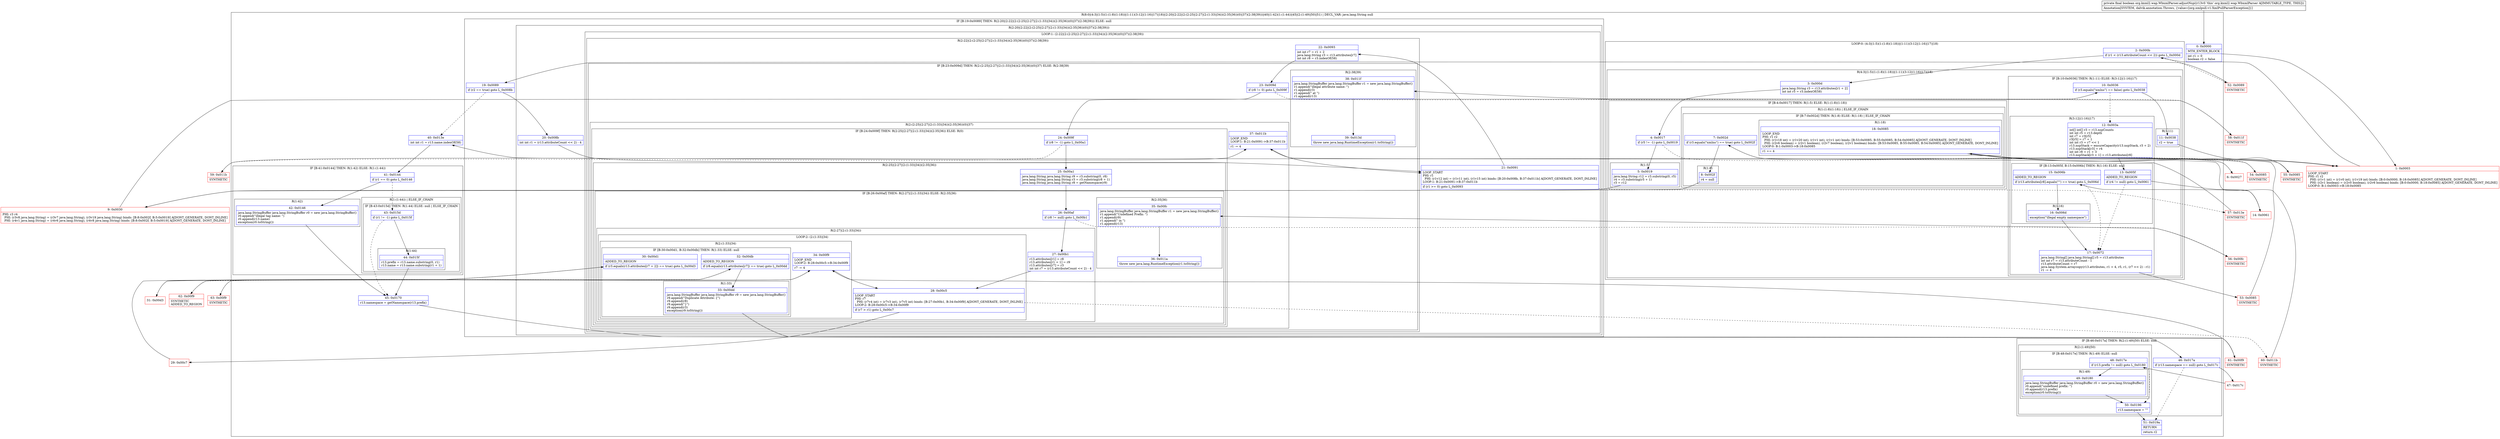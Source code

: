 digraph "CFG fororg.kxml2.wap.WbxmlParser.adjustNsp()Z" {
subgraph cluster_Region_1838759305 {
label = "R(8:0|(4:3|(1:5)(1:(1:8)(1:18))|(1:11)(3:12|(1:16)|17)|18)|(2:20|(2:22|(2:(2:25|(2:27|(2:(1:33)|34))(2:35|36))(0)|37)(2:38|39)))|40|(1:42)(1:(1:44))|45|(2:(1:49)|50)|51) | DECL_VAR: java.lang.String null\l";
node [shape=record,color=blue];
Node_0 [shape=record,label="{0\:\ 0x0000|MTH_ENTER_BLOCK\l|int r1 = 0\lboolean r2 = false\l}"];
subgraph cluster_LoopRegion_1051511899 {
label = "LOOP:0: (4:3|(1:5)(1:(1:8)(1:18))|(1:11)(3:12|(1:16)|17)|18)";
node [shape=record,color=blue];
Node_2 [shape=record,label="{2\:\ 0x000b|if (r1 \< (r13.attributeCount \<\< 2)) goto L_0x000d\l}"];
subgraph cluster_Region_2112033100 {
label = "R(4:3|(1:5)(1:(1:8)(1:18))|(1:11)(3:12|(1:16)|17)|18)";
node [shape=record,color=blue];
Node_3 [shape=record,label="{3\:\ 0x000d|java.lang.String r3 = r13.attributes[r1 + 2]\lint int r5 = r3.indexOf(58)\l}"];
subgraph cluster_IfRegion_2051950809 {
label = "IF [B:4:0x0017] THEN: R(1:5) ELSE: R(1:(1:8)(1:18))";
node [shape=record,color=blue];
Node_4 [shape=record,label="{4\:\ 0x0017|if (r5 != \-1) goto L_0x0019\l}"];
subgraph cluster_Region_300062814 {
label = "R(1:5)";
node [shape=record,color=blue];
Node_5 [shape=record,label="{5\:\ 0x0019|java.lang.String r12 = r3.substring(0, r5)\lr4 = r3.substring(r5 + 1)\lr3 = r12\l}"];
}
subgraph cluster_Region_924780610 {
label = "R(1:(1:8)(1:18)) | ELSE_IF_CHAIN\l";
node [shape=record,color=blue];
subgraph cluster_IfRegion_376978515 {
label = "IF [B:7:0x002d] THEN: R(1:8) ELSE: R(1:18) | ELSE_IF_CHAIN\l";
node [shape=record,color=blue];
Node_7 [shape=record,label="{7\:\ 0x002d|if (r3.equals(\"xmlns\") == true) goto L_0x002f\l}"];
subgraph cluster_Region_2137722790 {
label = "R(1:8)";
node [shape=record,color=blue];
Node_8 [shape=record,label="{8\:\ 0x002f|r4 = null\l}"];
}
subgraph cluster_Region_410365156 {
label = "R(1:18)";
node [shape=record,color=blue];
Node_18 [shape=record,label="{18\:\ 0x0085|LOOP_END\lPHI: r1 r2 \l  PHI: (r1v18 int) = (r1v20 int), (r1v1 int), (r1v1 int) binds: [B:53:0x0085, B:55:0x0085, B:54:0x0085] A[DONT_GENERATE, DONT_INLINE]\l  PHI: (r2v6 boolean) = (r2v1 boolean), (r2v7 boolean), (r2v1 boolean) binds: [B:53:0x0085, B:55:0x0085, B:54:0x0085] A[DONT_GENERATE, DONT_INLINE]\lLOOP:0: B:1:0x0003\-\>B:18:0x0085\l|r1 += 4\l}"];
}
}
}
}
subgraph cluster_IfRegion_122056266 {
label = "IF [B:10:0x0036] THEN: R(1:11) ELSE: R(3:12|(1:16)|17)";
node [shape=record,color=blue];
Node_10 [shape=record,label="{10\:\ 0x0036|if (r3.equals(\"xmlns\") == false) goto L_0x0038\l}"];
subgraph cluster_Region_185292262 {
label = "R(1:11)";
node [shape=record,color=blue];
Node_11 [shape=record,label="{11\:\ 0x0038|r2 = true\l}"];
}
subgraph cluster_Region_444456936 {
label = "R(3:12|(1:16)|17)";
node [shape=record,color=blue];
Node_12 [shape=record,label="{12\:\ 0x003a|int[] int[] r3 = r13.nspCounts\lint int r5 = r13.depth\lint r7 = r3[r5]\lr3[r5] = r7 + 1\lint int r3 = r7 \<\< 1\lr13.nspStack = ensureCapacity(r13.nspStack, r3 + 2)\lr13.nspStack[r3] = r4\lint int r8 = r1 + 3\lr13.nspStack[r3 + 1] = r13.attributes[r8]\l}"];
subgraph cluster_IfRegion_681983676 {
label = "IF [B:13:0x005f, B:15:0x006b] THEN: R(1:16) ELSE: null";
node [shape=record,color=blue];
Node_13 [shape=record,label="{13\:\ 0x005f|ADDED_TO_REGION\l|if (r4 != null) goto L_0x0061\l}"];
Node_15 [shape=record,label="{15\:\ 0x006b|ADDED_TO_REGION\l|if (r13.attributes[r8].equals(\"\") == true) goto L_0x006d\l}"];
subgraph cluster_Region_2010213960 {
label = "R(1:16)";
node [shape=record,color=blue];
Node_16 [shape=record,label="{16\:\ 0x006d|exception(\"illegal empty namespace\")\l}"];
}
}
Node_17 [shape=record,label="{17\:\ 0x0072|java.lang.String[] java.lang.String[] r5 = r13.attributes\lint int r7 = r13.attributeCount \- 1\lr13.attributeCount = r7\ljava.lang.System.arraycopy(r13.attributes, r1 + 4, r5, r1, (r7 \<\< 2) \- r1)\lr1 \-= 4\l}"];
}
}
Node_18 [shape=record,label="{18\:\ 0x0085|LOOP_END\lPHI: r1 r2 \l  PHI: (r1v18 int) = (r1v20 int), (r1v1 int), (r1v1 int) binds: [B:53:0x0085, B:55:0x0085, B:54:0x0085] A[DONT_GENERATE, DONT_INLINE]\l  PHI: (r2v6 boolean) = (r2v1 boolean), (r2v7 boolean), (r2v1 boolean) binds: [B:53:0x0085, B:55:0x0085, B:54:0x0085] A[DONT_GENERATE, DONT_INLINE]\lLOOP:0: B:1:0x0003\-\>B:18:0x0085\l|r1 += 4\l}"];
}
}
subgraph cluster_IfRegion_1854364858 {
label = "IF [B:19:0x0089] THEN: R(2:20|(2:22|(2:(2:25|(2:27|(2:(1:33)|34))(2:35|36))(0)|37)(2:38|39))) ELSE: null";
node [shape=record,color=blue];
Node_19 [shape=record,label="{19\:\ 0x0089|if (r2 == true) goto L_0x008b\l}"];
subgraph cluster_Region_689192263 {
label = "R(2:20|(2:22|(2:(2:25|(2:27|(2:(1:33)|34))(2:35|36))(0)|37)(2:38|39)))";
node [shape=record,color=blue];
Node_20 [shape=record,label="{20\:\ 0x008b|int int r1 = (r13.attributeCount \<\< 2) \- 4\l}"];
subgraph cluster_LoopRegion_1243821553 {
label = "LOOP:1: (2:22|(2:(2:25|(2:27|(2:(1:33)|34))(2:35|36))(0)|37)(2:38|39))";
node [shape=record,color=blue];
Node_21 [shape=record,label="{21\:\ 0x0091|LOOP_START\lPHI: r1 \l  PHI: (r1v12 int) = (r1v11 int), (r1v15 int) binds: [B:20:0x008b, B:37:0x011b] A[DONT_GENERATE, DONT_INLINE]\lLOOP:1: B:21:0x0091\-\>B:37:0x011b\l|if (r1 \>= 0) goto L_0x0093\l}"];
subgraph cluster_Region_890714658 {
label = "R(2:22|(2:(2:25|(2:27|(2:(1:33)|34))(2:35|36))(0)|37)(2:38|39))";
node [shape=record,color=blue];
Node_22 [shape=record,label="{22\:\ 0x0093|int int r7 = r1 + 2\ljava.lang.String r3 = r13.attributes[r7]\lint int r8 = r3.indexOf(58)\l}"];
subgraph cluster_IfRegion_1897802208 {
label = "IF [B:23:0x009d] THEN: R(2:(2:25|(2:27|(2:(1:33)|34))(2:35|36))(0)|37) ELSE: R(2:38|39)";
node [shape=record,color=blue];
Node_23 [shape=record,label="{23\:\ 0x009d|if (r8 != 0) goto L_0x009f\l}"];
subgraph cluster_Region_677447906 {
label = "R(2:(2:25|(2:27|(2:(1:33)|34))(2:35|36))(0)|37)";
node [shape=record,color=blue];
subgraph cluster_IfRegion_1395616281 {
label = "IF [B:24:0x009f] THEN: R(2:25|(2:27|(2:(1:33)|34))(2:35|36)) ELSE: R(0)";
node [shape=record,color=blue];
Node_24 [shape=record,label="{24\:\ 0x009f|if (r8 != \-1) goto L_0x00a1\l}"];
subgraph cluster_Region_1312349300 {
label = "R(2:25|(2:27|(2:(1:33)|34))(2:35|36))";
node [shape=record,color=blue];
Node_25 [shape=record,label="{25\:\ 0x00a1|java.lang.String java.lang.String r9 = r3.substring(0, r8)\ljava.lang.String java.lang.String r3 = r3.substring(r8 + 1)\ljava.lang.String java.lang.String r8 = getNamespace(r9)\l}"];
subgraph cluster_IfRegion_546711353 {
label = "IF [B:26:0x00af] THEN: R(2:27|(2:(1:33)|34)) ELSE: R(2:35|36)";
node [shape=record,color=blue];
Node_26 [shape=record,label="{26\:\ 0x00af|if (r8 != null) goto L_0x00b1\l}"];
subgraph cluster_Region_1029822402 {
label = "R(2:27|(2:(1:33)|34))";
node [shape=record,color=blue];
Node_27 [shape=record,label="{27\:\ 0x00b1|r13.attributes[r1] = r8\lr13.attributes[r1 + 1] = r9\lr13.attributes[r7] = r3\lint int r7 = (r13.attributeCount \<\< 2) \- 4\l}"];
subgraph cluster_LoopRegion_493350548 {
label = "LOOP:2: (2:(1:33)|34)";
node [shape=record,color=blue];
Node_28 [shape=record,label="{28\:\ 0x00c5|LOOP_START\lPHI: r7 \l  PHI: (r7v4 int) = (r7v3 int), (r7v5 int) binds: [B:27:0x00b1, B:34:0x00f9] A[DONT_GENERATE, DONT_INLINE]\lLOOP:2: B:28:0x00c5\-\>B:34:0x00f9\l|if (r7 \> r1) goto L_0x00c7\l}"];
subgraph cluster_Region_502010664 {
label = "R(2:(1:33)|34)";
node [shape=record,color=blue];
subgraph cluster_IfRegion_135299649 {
label = "IF [B:30:0x00d1, B:32:0x00db] THEN: R(1:33) ELSE: null";
node [shape=record,color=blue];
Node_30 [shape=record,label="{30\:\ 0x00d1|ADDED_TO_REGION\l|if (r3.equals(r13.attributes[r7 + 2]) == true) goto L_0x00d3\l}"];
Node_32 [shape=record,label="{32\:\ 0x00db|ADDED_TO_REGION\l|if (r8.equals(r13.attributes[r7]) == true) goto L_0x00dd\l}"];
subgraph cluster_Region_138537866 {
label = "R(1:33)";
node [shape=record,color=blue];
Node_33 [shape=record,label="{33\:\ 0x00dd|java.lang.StringBuffer java.lang.StringBuffer r9 = new java.lang.StringBuffer()\lr9.append(\"Duplicate Attribute: \{\")\lr9.append(r8)\lr9.append(\"\}\")\lr9.append(r3)\lexception(r9.toString())\l}"];
}
}
Node_34 [shape=record,label="{34\:\ 0x00f9|LOOP_END\lLOOP:2: B:28:0x00c5\-\>B:34:0x00f9\l|r7 \-= 4\l}"];
}
}
}
subgraph cluster_Region_1543296884 {
label = "R(2:35|36)";
node [shape=record,color=blue];
Node_35 [shape=record,label="{35\:\ 0x00fc|java.lang.StringBuffer java.lang.StringBuffer r1 = new java.lang.StringBuffer()\lr1.append(\"Undefined Prefix: \")\lr1.append(r9)\lr1.append(\" in \")\lr1.append(r13)\l}"];
Node_36 [shape=record,label="{36\:\ 0x011a|throw new java.lang.RuntimeException(r1.toString())\l}"];
}
}
}
subgraph cluster_Region_1443433749 {
label = "R(0)";
node [shape=record,color=blue];
}
}
Node_37 [shape=record,label="{37\:\ 0x011b|LOOP_END\lLOOP:1: B:21:0x0091\-\>B:37:0x011b\l|r1 \-= 4\l}"];
}
subgraph cluster_Region_1123166651 {
label = "R(2:38|39)";
node [shape=record,color=blue];
Node_38 [shape=record,label="{38\:\ 0x011f|java.lang.StringBuffer java.lang.StringBuffer r1 = new java.lang.StringBuffer()\lr1.append(\"illegal attribute name: \")\lr1.append(r3)\lr1.append(\" at \")\lr1.append(r13)\l}"];
Node_39 [shape=record,label="{39\:\ 0x013d|throw new java.lang.RuntimeException(r1.toString())\l}"];
}
}
}
}
}
}
Node_40 [shape=record,label="{40\:\ 0x013e|int int r1 = r13.name.indexOf(58)\l}"];
subgraph cluster_IfRegion_443632669 {
label = "IF [B:41:0x0144] THEN: R(1:42) ELSE: R(1:(1:44))";
node [shape=record,color=blue];
Node_41 [shape=record,label="{41\:\ 0x0144|if (r1 == 0) goto L_0x0146\l}"];
subgraph cluster_Region_1462046154 {
label = "R(1:42)";
node [shape=record,color=blue];
Node_42 [shape=record,label="{42\:\ 0x0146|java.lang.StringBuffer java.lang.StringBuffer r0 = new java.lang.StringBuffer()\lr0.append(\"illegal tag name: \")\lr0.append(r13.name)\lexception(r0.toString())\l}"];
}
subgraph cluster_Region_927515599 {
label = "R(1:(1:44)) | ELSE_IF_CHAIN\l";
node [shape=record,color=blue];
subgraph cluster_IfRegion_1122473244 {
label = "IF [B:43:0x015d] THEN: R(1:44) ELSE: null | ELSE_IF_CHAIN\l";
node [shape=record,color=blue];
Node_43 [shape=record,label="{43\:\ 0x015d|if (r1 != \-1) goto L_0x015f\l}"];
subgraph cluster_Region_328359107 {
label = "R(1:44)";
node [shape=record,color=blue];
Node_44 [shape=record,label="{44\:\ 0x015f|r13.prefix = r13.name.substring(0, r1)\lr13.name = r13.name.substring(r1 + 1)\l}"];
}
}
}
}
Node_45 [shape=record,label="{45\:\ 0x0170|r13.namespace = getNamespace(r13.prefix)\l}"];
subgraph cluster_IfRegion_2019197052 {
label = "IF [B:46:0x017a] THEN: R(2:(1:49)|50) ELSE: null";
node [shape=record,color=blue];
Node_46 [shape=record,label="{46\:\ 0x017a|if (r13.namespace == null) goto L_0x017c\l}"];
subgraph cluster_Region_67437073 {
label = "R(2:(1:49)|50)";
node [shape=record,color=blue];
subgraph cluster_IfRegion_452646433 {
label = "IF [B:48:0x017e] THEN: R(1:49) ELSE: null";
node [shape=record,color=blue];
Node_48 [shape=record,label="{48\:\ 0x017e|if (r13.prefix != null) goto L_0x0180\l}"];
subgraph cluster_Region_1201971335 {
label = "R(1:49)";
node [shape=record,color=blue];
Node_49 [shape=record,label="{49\:\ 0x0180|java.lang.StringBuffer java.lang.StringBuffer r0 = new java.lang.StringBuffer()\lr0.append(\"undefined prefix: \")\lr0.append(r13.prefix)\lexception(r0.toString())\l}"];
}
}
Node_50 [shape=record,label="{50\:\ 0x0196|r13.namespace = \"\"\l}"];
}
}
Node_51 [shape=record,label="{51\:\ 0x019a|RETURN\l|return r2\l}"];
}
Node_1 [shape=record,color=red,label="{1\:\ 0x0003|LOOP_START\lPHI: r1 r2 \l  PHI: (r1v1 int) = (r1v0 int), (r1v19 int) binds: [B:0:0x0000, B:18:0x0085] A[DONT_GENERATE, DONT_INLINE]\l  PHI: (r2v1 boolean) = (r2v0 boolean), (r2v6 boolean) binds: [B:0:0x0000, B:18:0x0085] A[DONT_GENERATE, DONT_INLINE]\lLOOP:0: B:1:0x0003\-\>B:18:0x0085\l}"];
Node_6 [shape=record,color=red,label="{6\:\ 0x0027}"];
Node_9 [shape=record,color=red,label="{9\:\ 0x0030|PHI: r3 r4 \l  PHI: (r3v8 java.lang.String) = (r3v7 java.lang.String), (r3v19 java.lang.String) binds: [B:8:0x002f, B:5:0x0019] A[DONT_GENERATE, DONT_INLINE]\l  PHI: (r4v1 java.lang.String) = (r4v6 java.lang.String), (r4v8 java.lang.String) binds: [B:8:0x002f, B:5:0x0019] A[DONT_GENERATE, DONT_INLINE]\l}"];
Node_14 [shape=record,color=red,label="{14\:\ 0x0061}"];
Node_29 [shape=record,color=red,label="{29\:\ 0x00c7}"];
Node_31 [shape=record,color=red,label="{31\:\ 0x00d3}"];
Node_47 [shape=record,color=red,label="{47\:\ 0x017c}"];
Node_52 [shape=record,color=red,label="{52\:\ 0x0089|SYNTHETIC\l}"];
Node_53 [shape=record,color=red,label="{53\:\ 0x0085|SYNTHETIC\l}"];
Node_54 [shape=record,color=red,label="{54\:\ 0x0085|SYNTHETIC\l}"];
Node_55 [shape=record,color=red,label="{55\:\ 0x0085|SYNTHETIC\l}"];
Node_56 [shape=record,color=red,label="{56\:\ 0x00fc|SYNTHETIC\l}"];
Node_57 [shape=record,color=red,label="{57\:\ 0x013e|SYNTHETIC\l}"];
Node_58 [shape=record,color=red,label="{58\:\ 0x011f|SYNTHETIC\l}"];
Node_59 [shape=record,color=red,label="{59\:\ 0x011b|SYNTHETIC\l}"];
Node_60 [shape=record,color=red,label="{60\:\ 0x011b|SYNTHETIC\l}"];
Node_61 [shape=record,color=red,label="{61\:\ 0x00f9|SYNTHETIC\l}"];
Node_62 [shape=record,color=red,label="{62\:\ 0x00f9|SYNTHETIC\lADDED_TO_REGION\l}"];
Node_63 [shape=record,color=red,label="{63\:\ 0x00f9|SYNTHETIC\l}"];
MethodNode[shape=record,label="{private final boolean org.kxml2.wap.WbxmlParser.adjustNsp((r13v0 'this' org.kxml2.wap.WbxmlParser A[IMMUTABLE_TYPE, THIS]))  | Annotation[SYSTEM, dalvik.annotation.Throws, \{value=[org.xmlpull.v1.XmlPullParserException]\}]\l}"];
MethodNode -> Node_0;
Node_0 -> Node_1;
Node_2 -> Node_3;
Node_2 -> Node_52[style=dashed];
Node_3 -> Node_4;
Node_4 -> Node_5;
Node_4 -> Node_6[style=dashed];
Node_5 -> Node_9;
Node_7 -> Node_8;
Node_7 -> Node_54[style=dashed];
Node_8 -> Node_9;
Node_18 -> Node_1;
Node_10 -> Node_11;
Node_10 -> Node_12[style=dashed];
Node_11 -> Node_55;
Node_12 -> Node_13;
Node_13 -> Node_14;
Node_13 -> Node_17[style=dashed];
Node_15 -> Node_16;
Node_15 -> Node_17[style=dashed];
Node_16 -> Node_17;
Node_17 -> Node_53;
Node_18 -> Node_1;
Node_19 -> Node_20;
Node_19 -> Node_40[style=dashed];
Node_20 -> Node_21;
Node_21 -> Node_22;
Node_21 -> Node_57[style=dashed];
Node_22 -> Node_23;
Node_23 -> Node_24;
Node_23 -> Node_58[style=dashed];
Node_24 -> Node_25;
Node_24 -> Node_59[style=dashed];
Node_25 -> Node_26;
Node_26 -> Node_27;
Node_26 -> Node_56[style=dashed];
Node_27 -> Node_28;
Node_28 -> Node_29;
Node_28 -> Node_60[style=dashed];
Node_30 -> Node_31;
Node_30 -> Node_62[style=dashed];
Node_32 -> Node_33;
Node_32 -> Node_63[style=dashed];
Node_33 -> Node_61;
Node_34 -> Node_28;
Node_35 -> Node_36;
Node_37 -> Node_21;
Node_38 -> Node_39;
Node_40 -> Node_41;
Node_41 -> Node_42;
Node_41 -> Node_43[style=dashed];
Node_42 -> Node_45;
Node_43 -> Node_44;
Node_43 -> Node_45[style=dashed];
Node_44 -> Node_45;
Node_45 -> Node_46;
Node_46 -> Node_47;
Node_46 -> Node_51[style=dashed];
Node_48 -> Node_49;
Node_48 -> Node_50[style=dashed];
Node_49 -> Node_50;
Node_50 -> Node_51;
Node_1 -> Node_2;
Node_6 -> Node_7;
Node_9 -> Node_10;
Node_14 -> Node_15;
Node_29 -> Node_30;
Node_31 -> Node_32;
Node_47 -> Node_48;
Node_52 -> Node_19;
Node_53 -> Node_18;
Node_54 -> Node_18;
Node_55 -> Node_18;
Node_56 -> Node_35;
Node_57 -> Node_40;
Node_58 -> Node_38;
Node_59 -> Node_37;
Node_60 -> Node_37;
Node_61 -> Node_34;
Node_62 -> Node_34;
Node_63 -> Node_34;
}

